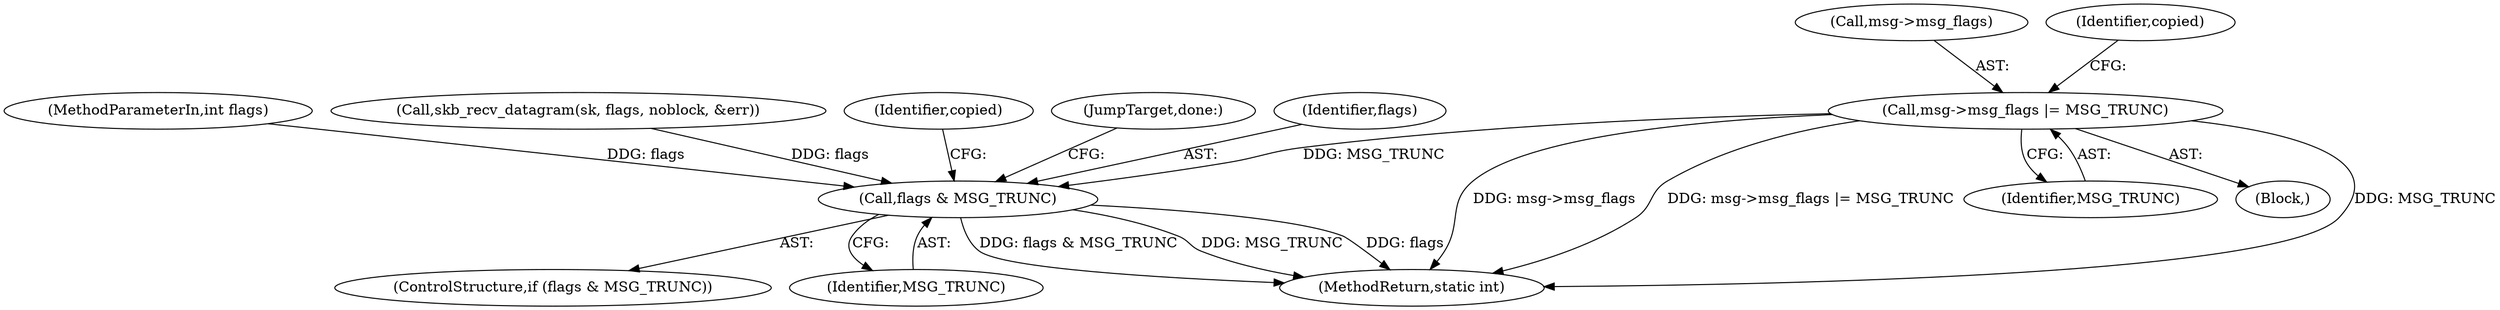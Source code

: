 digraph "0_linux_bceaa90240b6019ed73b49965eac7d167610be69@pointer" {
"1000150" [label="(Call,msg->msg_flags |= MSG_TRUNC)"];
"1000197" [label="(Call,flags & MSG_TRUNC)"];
"1000107" [label="(MethodParameterIn,int flags)"];
"1000154" [label="(Identifier,MSG_TRUNC)"];
"1000197" [label="(Call,flags & MSG_TRUNC)"];
"1000150" [label="(Call,msg->msg_flags |= MSG_TRUNC)"];
"1000149" [label="(Block,)"];
"1000151" [label="(Call,msg->msg_flags)"];
"1000130" [label="(Call,skb_recv_datagram(sk, flags, noblock, &err))"];
"1000216" [label="(MethodReturn,static int)"];
"1000196" [label="(ControlStructure,if (flags & MSG_TRUNC))"];
"1000199" [label="(Identifier,MSG_TRUNC)"];
"1000156" [label="(Identifier,copied)"];
"1000201" [label="(Identifier,copied)"];
"1000205" [label="(JumpTarget,done:)"];
"1000198" [label="(Identifier,flags)"];
"1000150" -> "1000149"  [label="AST: "];
"1000150" -> "1000154"  [label="CFG: "];
"1000151" -> "1000150"  [label="AST: "];
"1000154" -> "1000150"  [label="AST: "];
"1000156" -> "1000150"  [label="CFG: "];
"1000150" -> "1000216"  [label="DDG: MSG_TRUNC"];
"1000150" -> "1000216"  [label="DDG: msg->msg_flags"];
"1000150" -> "1000216"  [label="DDG: msg->msg_flags |= MSG_TRUNC"];
"1000150" -> "1000197"  [label="DDG: MSG_TRUNC"];
"1000197" -> "1000196"  [label="AST: "];
"1000197" -> "1000199"  [label="CFG: "];
"1000198" -> "1000197"  [label="AST: "];
"1000199" -> "1000197"  [label="AST: "];
"1000201" -> "1000197"  [label="CFG: "];
"1000205" -> "1000197"  [label="CFG: "];
"1000197" -> "1000216"  [label="DDG: flags & MSG_TRUNC"];
"1000197" -> "1000216"  [label="DDG: MSG_TRUNC"];
"1000197" -> "1000216"  [label="DDG: flags"];
"1000130" -> "1000197"  [label="DDG: flags"];
"1000107" -> "1000197"  [label="DDG: flags"];
}
